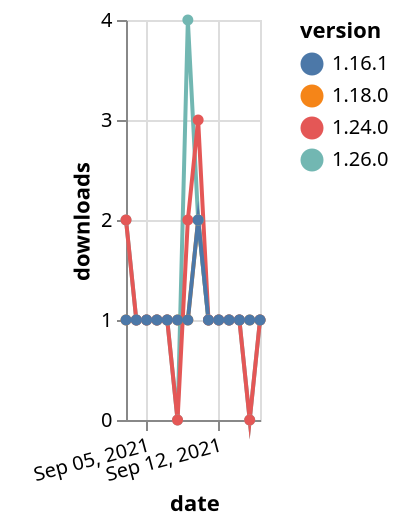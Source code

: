 {"$schema": "https://vega.github.io/schema/vega-lite/v5.json", "description": "A simple bar chart with embedded data.", "data": {"values": [{"date": "2021-09-03", "total": 221, "delta": 1, "version": "1.18.0"}, {"date": "2021-09-04", "total": 222, "delta": 1, "version": "1.18.0"}, {"date": "2021-09-05", "total": 223, "delta": 1, "version": "1.18.0"}, {"date": "2021-09-06", "total": 224, "delta": 1, "version": "1.18.0"}, {"date": "2021-09-07", "total": 225, "delta": 1, "version": "1.18.0"}, {"date": "2021-09-08", "total": 226, "delta": 1, "version": "1.18.0"}, {"date": "2021-09-09", "total": 227, "delta": 1, "version": "1.18.0"}, {"date": "2021-09-10", "total": 229, "delta": 2, "version": "1.18.0"}, {"date": "2021-09-11", "total": 230, "delta": 1, "version": "1.18.0"}, {"date": "2021-09-12", "total": 231, "delta": 1, "version": "1.18.0"}, {"date": "2021-09-13", "total": 232, "delta": 1, "version": "1.18.0"}, {"date": "2021-09-14", "total": 233, "delta": 1, "version": "1.18.0"}, {"date": "2021-09-15", "total": 234, "delta": 1, "version": "1.18.0"}, {"date": "2021-09-16", "total": 235, "delta": 1, "version": "1.18.0"}, {"date": "2021-09-03", "total": 118, "delta": 2, "version": "1.26.0"}, {"date": "2021-09-04", "total": 119, "delta": 1, "version": "1.26.0"}, {"date": "2021-09-05", "total": 120, "delta": 1, "version": "1.26.0"}, {"date": "2021-09-06", "total": 121, "delta": 1, "version": "1.26.0"}, {"date": "2021-09-07", "total": 122, "delta": 1, "version": "1.26.0"}, {"date": "2021-09-08", "total": 122, "delta": 0, "version": "1.26.0"}, {"date": "2021-09-09", "total": 126, "delta": 4, "version": "1.26.0"}, {"date": "2021-09-10", "total": 128, "delta": 2, "version": "1.26.0"}, {"date": "2021-09-11", "total": 129, "delta": 1, "version": "1.26.0"}, {"date": "2021-09-12", "total": 130, "delta": 1, "version": "1.26.0"}, {"date": "2021-09-13", "total": 131, "delta": 1, "version": "1.26.0"}, {"date": "2021-09-14", "total": 132, "delta": 1, "version": "1.26.0"}, {"date": "2021-09-15", "total": 132, "delta": 0, "version": "1.26.0"}, {"date": "2021-09-16", "total": 133, "delta": 1, "version": "1.26.0"}, {"date": "2021-09-03", "total": 180, "delta": 2, "version": "1.24.0"}, {"date": "2021-09-04", "total": 181, "delta": 1, "version": "1.24.0"}, {"date": "2021-09-05", "total": 182, "delta": 1, "version": "1.24.0"}, {"date": "2021-09-06", "total": 183, "delta": 1, "version": "1.24.0"}, {"date": "2021-09-07", "total": 184, "delta": 1, "version": "1.24.0"}, {"date": "2021-09-08", "total": 184, "delta": 0, "version": "1.24.0"}, {"date": "2021-09-09", "total": 186, "delta": 2, "version": "1.24.0"}, {"date": "2021-09-10", "total": 189, "delta": 3, "version": "1.24.0"}, {"date": "2021-09-11", "total": 190, "delta": 1, "version": "1.24.0"}, {"date": "2021-09-12", "total": 191, "delta": 1, "version": "1.24.0"}, {"date": "2021-09-13", "total": 192, "delta": 1, "version": "1.24.0"}, {"date": "2021-09-14", "total": 193, "delta": 1, "version": "1.24.0"}, {"date": "2021-09-15", "total": 193, "delta": 0, "version": "1.24.0"}, {"date": "2021-09-16", "total": 194, "delta": 1, "version": "1.24.0"}, {"date": "2021-09-03", "total": 235, "delta": 1, "version": "1.16.1"}, {"date": "2021-09-04", "total": 236, "delta": 1, "version": "1.16.1"}, {"date": "2021-09-05", "total": 237, "delta": 1, "version": "1.16.1"}, {"date": "2021-09-06", "total": 238, "delta": 1, "version": "1.16.1"}, {"date": "2021-09-07", "total": 239, "delta": 1, "version": "1.16.1"}, {"date": "2021-09-08", "total": 240, "delta": 1, "version": "1.16.1"}, {"date": "2021-09-09", "total": 241, "delta": 1, "version": "1.16.1"}, {"date": "2021-09-10", "total": 243, "delta": 2, "version": "1.16.1"}, {"date": "2021-09-11", "total": 244, "delta": 1, "version": "1.16.1"}, {"date": "2021-09-12", "total": 245, "delta": 1, "version": "1.16.1"}, {"date": "2021-09-13", "total": 246, "delta": 1, "version": "1.16.1"}, {"date": "2021-09-14", "total": 247, "delta": 1, "version": "1.16.1"}, {"date": "2021-09-15", "total": 248, "delta": 1, "version": "1.16.1"}, {"date": "2021-09-16", "total": 249, "delta": 1, "version": "1.16.1"}]}, "width": "container", "mark": {"type": "line", "point": {"filled": true}}, "encoding": {"x": {"field": "date", "type": "temporal", "timeUnit": "yearmonthdate", "title": "date", "axis": {"labelAngle": -15}}, "y": {"field": "delta", "type": "quantitative", "title": "downloads"}, "color": {"field": "version", "type": "nominal"}, "tooltip": {"field": "delta"}}}